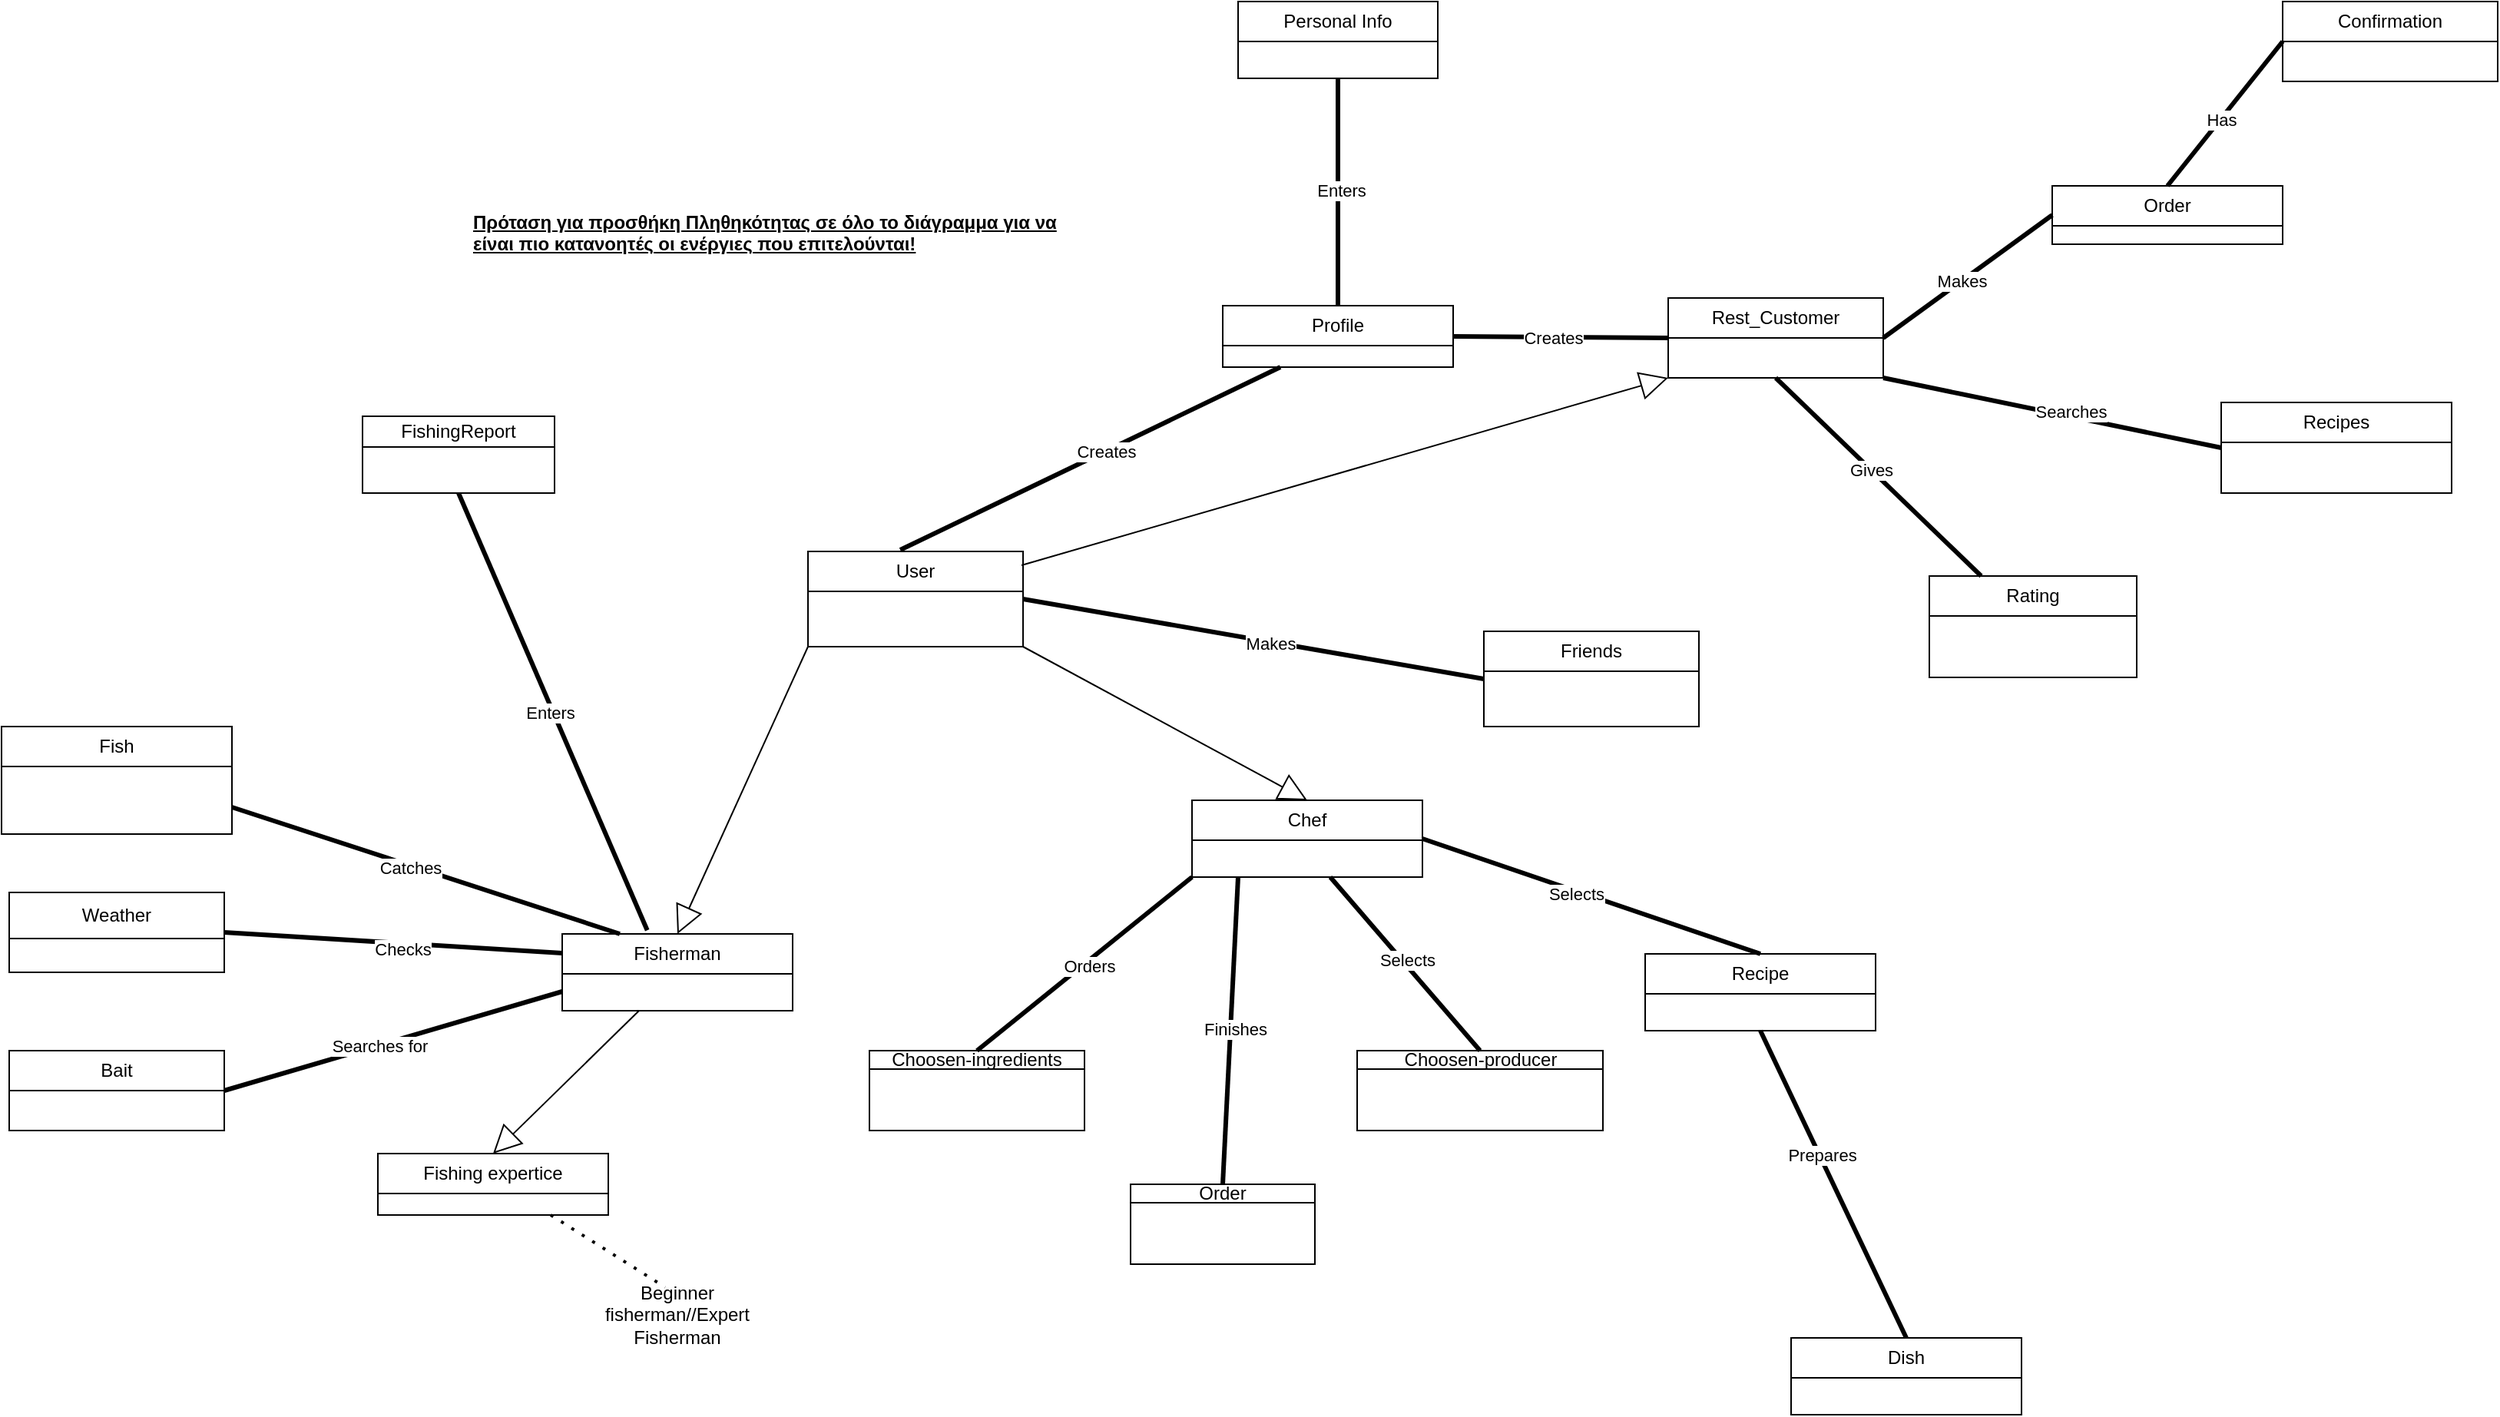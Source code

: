 <mxfile version="26.3.0">
  <diagram name="Page-1" id="0783ab3e-0a74-02c8-0abd-f7b4e66b4bec">
    <mxGraphModel dx="1875" dy="455" grid="1" gridSize="10" guides="1" tooltips="1" connect="1" arrows="1" fold="1" page="1" pageScale="1" pageWidth="850" pageHeight="1100" background="none" math="0" shadow="0">
      <root>
        <mxCell id="0" />
        <mxCell id="1" parent="0" />
        <mxCell id="9kzETTMTDvsTJWJQEYAj-15" value="User" style="swimlane;fontStyle=0;childLayout=stackLayout;horizontal=1;startSize=26;fillColor=none;horizontalStack=0;resizeParent=1;resizeParentMax=0;resizeLast=0;collapsible=1;marginBottom=0;whiteSpace=wrap;html=1;" parent="1" vertex="1">
          <mxGeometry x="-270" y="508" width="140" height="62" as="geometry">
            <mxRectangle x="350" y="460" width="100" height="30" as="alternateBounds" />
          </mxGeometry>
        </mxCell>
        <mxCell id="9kzETTMTDvsTJWJQEYAj-19" value="Profile" style="swimlane;fontStyle=0;childLayout=stackLayout;horizontal=1;startSize=26;fillColor=none;horizontalStack=0;resizeParent=1;resizeParentMax=0;resizeLast=0;collapsible=1;marginBottom=0;whiteSpace=wrap;html=1;" parent="1" vertex="1">
          <mxGeometry y="348" width="150" height="40" as="geometry">
            <mxRectangle x="580" y="461" width="70" height="30" as="alternateBounds" />
          </mxGeometry>
        </mxCell>
        <mxCell id="9kzETTMTDvsTJWJQEYAj-29" value="Rest_Customer" style="swimlane;fontStyle=0;childLayout=stackLayout;horizontal=1;startSize=26;fillColor=none;horizontalStack=0;resizeParent=1;resizeParentMax=0;resizeLast=0;collapsible=1;marginBottom=0;whiteSpace=wrap;html=1;" parent="1" vertex="1">
          <mxGeometry x="290" y="343" width="140" height="52" as="geometry">
            <mxRectangle x="350" y="460" width="100" height="30" as="alternateBounds" />
          </mxGeometry>
        </mxCell>
        <mxCell id="9kzETTMTDvsTJWJQEYAj-43" value="Bait" style="swimlane;fontStyle=0;childLayout=stackLayout;horizontal=1;startSize=26;fillColor=none;horizontalStack=0;resizeParent=1;resizeParentMax=0;resizeLast=0;collapsible=1;marginBottom=0;whiteSpace=wrap;html=1;" parent="1" vertex="1">
          <mxGeometry x="-790" y="833" width="140" height="52" as="geometry">
            <mxRectangle x="350" y="460" width="100" height="30" as="alternateBounds" />
          </mxGeometry>
        </mxCell>
        <mxCell id="9kzETTMTDvsTJWJQEYAj-50" value="Choosen-ingredients" style="swimlane;fontStyle=0;childLayout=stackLayout;horizontal=1;startSize=12;fillColor=none;horizontalStack=0;resizeParent=1;resizeParentMax=0;resizeLast=0;collapsible=1;marginBottom=0;whiteSpace=wrap;html=1;" parent="1" vertex="1">
          <mxGeometry x="-230" y="833" width="140" height="52" as="geometry">
            <mxRectangle x="350" y="460" width="100" height="30" as="alternateBounds" />
          </mxGeometry>
        </mxCell>
        <mxCell id="9kzETTMTDvsTJWJQEYAj-67" value="Fish" style="swimlane;fontStyle=0;childLayout=stackLayout;horizontal=1;startSize=26;fillColor=none;horizontalStack=0;resizeParent=1;resizeParentMax=0;resizeLast=0;collapsible=1;marginBottom=0;whiteSpace=wrap;html=1;" parent="1" vertex="1">
          <mxGeometry x="-795" y="622" width="150" height="70" as="geometry">
            <mxRectangle x="580" y="461" width="70" height="30" as="alternateBounds" />
          </mxGeometry>
        </mxCell>
        <mxCell id="9kzETTMTDvsTJWJQEYAj-69" value="&lt;div&gt;Order&lt;/div&gt;" style="swimlane;fontStyle=0;childLayout=stackLayout;horizontal=1;startSize=26;fillColor=none;horizontalStack=0;resizeParent=1;resizeParentMax=0;resizeLast=0;collapsible=1;marginBottom=0;whiteSpace=wrap;html=1;" parent="1" vertex="1">
          <mxGeometry x="540" y="270" width="150" height="38" as="geometry">
            <mxRectangle x="580" y="461" width="70" height="30" as="alternateBounds" />
          </mxGeometry>
        </mxCell>
        <mxCell id="9kzETTMTDvsTJWJQEYAj-88" value="Weather" style="swimlane;fontStyle=0;childLayout=stackLayout;horizontal=1;startSize=30;fillColor=none;horizontalStack=0;resizeParent=1;resizeParentMax=0;resizeLast=0;collapsible=1;marginBottom=0;whiteSpace=wrap;html=1;" parent="1" vertex="1">
          <mxGeometry x="-790" y="730" width="140" height="52" as="geometry">
            <mxRectangle x="350" y="460" width="100" height="30" as="alternateBounds" />
          </mxGeometry>
        </mxCell>
        <mxCell id="9kzETTMTDvsTJWJQEYAj-95" value="Rating" style="swimlane;fontStyle=0;childLayout=stackLayout;horizontal=1;startSize=26;fillColor=none;horizontalStack=0;resizeParent=1;resizeParentMax=0;resizeLast=0;collapsible=1;marginBottom=0;whiteSpace=wrap;html=1;" parent="1" vertex="1">
          <mxGeometry x="460" y="524" width="135" height="66" as="geometry">
            <mxRectangle x="580" y="461" width="70" height="30" as="alternateBounds" />
          </mxGeometry>
        </mxCell>
        <mxCell id="cK02aoGFD56z1Gf120GQ-123" value="Fisherman" style="swimlane;fontStyle=0;childLayout=stackLayout;horizontal=1;startSize=26;fillColor=none;horizontalStack=0;resizeParent=1;resizeParentMax=0;resizeLast=0;collapsible=1;marginBottom=0;whiteSpace=wrap;html=1;" parent="1" vertex="1">
          <mxGeometry x="-430" y="757" width="150" height="50" as="geometry">
            <mxRectangle x="580" y="461" width="70" height="30" as="alternateBounds" />
          </mxGeometry>
        </mxCell>
        <mxCell id="cK02aoGFD56z1Gf120GQ-124" value="Chef" style="swimlane;fontStyle=0;childLayout=stackLayout;horizontal=1;startSize=26;fillColor=none;horizontalStack=0;resizeParent=1;resizeParentMax=0;resizeLast=0;collapsible=1;marginBottom=0;whiteSpace=wrap;html=1;" parent="1" vertex="1">
          <mxGeometry x="-20" y="670" width="150" height="50" as="geometry">
            <mxRectangle x="580" y="461" width="70" height="30" as="alternateBounds" />
          </mxGeometry>
        </mxCell>
        <mxCell id="cK02aoGFD56z1Gf120GQ-125" value="Fishing expertice" style="swimlane;fontStyle=0;childLayout=stackLayout;horizontal=1;startSize=26;fillColor=none;horizontalStack=0;resizeParent=1;resizeParentMax=0;resizeLast=0;collapsible=1;marginBottom=0;whiteSpace=wrap;html=1;" parent="1" vertex="1">
          <mxGeometry x="-550" y="900" width="150" height="40" as="geometry">
            <mxRectangle x="580" y="461" width="70" height="30" as="alternateBounds" />
          </mxGeometry>
        </mxCell>
        <mxCell id="cK02aoGFD56z1Gf120GQ-137" value="" style="endArrow=none;startArrow=none;endFill=0;startFill=0;endSize=8;html=1;verticalAlign=bottom;labelBackgroundColor=none;strokeWidth=3;rounded=0;entryX=0;entryY=0.25;entryDx=0;entryDy=0;exitX=1;exitY=0.5;exitDx=0;exitDy=0;" parent="1" source="9kzETTMTDvsTJWJQEYAj-88" target="cK02aoGFD56z1Gf120GQ-123" edge="1">
          <mxGeometry width="160" relative="1" as="geometry">
            <mxPoint x="-460" y="572" as="sourcePoint" />
            <mxPoint x="-300" y="572" as="targetPoint" />
          </mxGeometry>
        </mxCell>
        <mxCell id="cK02aoGFD56z1Gf120GQ-138" value="Checks" style="edgeLabel;html=1;align=center;verticalAlign=middle;resizable=0;points=[];" parent="cK02aoGFD56z1Gf120GQ-137" vertex="1" connectable="0">
          <mxGeometry x="0.052" y="-5" relative="1" as="geometry">
            <mxPoint y="-1" as="offset" />
          </mxGeometry>
        </mxCell>
        <mxCell id="cK02aoGFD56z1Gf120GQ-141" value="" style="endArrow=none;startArrow=none;endFill=0;startFill=0;endSize=8;html=1;verticalAlign=bottom;labelBackgroundColor=none;strokeWidth=3;rounded=0;entryX=0;entryY=0.75;entryDx=0;entryDy=0;exitX=1;exitY=0.5;exitDx=0;exitDy=0;" parent="1" source="9kzETTMTDvsTJWJQEYAj-43" target="cK02aoGFD56z1Gf120GQ-123" edge="1">
          <mxGeometry width="160" relative="1" as="geometry">
            <mxPoint x="-400" y="660" as="sourcePoint" />
            <mxPoint x="-215" y="850" as="targetPoint" />
          </mxGeometry>
        </mxCell>
        <mxCell id="cK02aoGFD56z1Gf120GQ-143" value="Searches for" style="edgeLabel;html=1;align=center;verticalAlign=middle;resizable=0;points=[];" parent="cK02aoGFD56z1Gf120GQ-141" vertex="1" connectable="0">
          <mxGeometry x="-0.081" relative="1" as="geometry">
            <mxPoint as="offset" />
          </mxGeometry>
        </mxCell>
        <mxCell id="mQlcEHzgQ4prbf6QyxQu-33" value="" style="endArrow=block;endSize=16;endFill=0;html=1;rounded=0;exitX=0;exitY=1;exitDx=0;exitDy=0;entryX=0.5;entryY=0;entryDx=0;entryDy=0;" parent="1" source="9kzETTMTDvsTJWJQEYAj-15" target="cK02aoGFD56z1Gf120GQ-123" edge="1">
          <mxGeometry width="160" relative="1" as="geometry">
            <mxPoint x="10" y="490" as="sourcePoint" />
            <mxPoint x="75" y="500" as="targetPoint" />
          </mxGeometry>
        </mxCell>
        <mxCell id="cK02aoGFD56z1Gf120GQ-151" value="" style="endArrow=none;startArrow=none;endFill=0;startFill=0;endSize=8;html=1;verticalAlign=bottom;labelBackgroundColor=none;strokeWidth=3;rounded=0;entryX=0.25;entryY=0;entryDx=0;entryDy=0;exitX=1;exitY=0.75;exitDx=0;exitDy=0;" parent="1" source="9kzETTMTDvsTJWJQEYAj-67" target="cK02aoGFD56z1Gf120GQ-123" edge="1">
          <mxGeometry width="160" relative="1" as="geometry">
            <mxPoint x="-370" y="350" as="sourcePoint" />
            <mxPoint x="-140" y="488" as="targetPoint" />
          </mxGeometry>
        </mxCell>
        <mxCell id="cK02aoGFD56z1Gf120GQ-155" value="Catches" style="edgeLabel;html=1;align=center;verticalAlign=middle;resizable=0;points=[];" parent="cK02aoGFD56z1Gf120GQ-151" vertex="1" connectable="0">
          <mxGeometry x="-0.082" y="-1" relative="1" as="geometry">
            <mxPoint as="offset" />
          </mxGeometry>
        </mxCell>
        <mxCell id="cK02aoGFD56z1Gf120GQ-157" value="" style="endArrow=none;startArrow=none;endFill=0;startFill=0;endSize=8;html=1;verticalAlign=bottom;labelBackgroundColor=none;strokeWidth=3;rounded=0;entryX=0;entryY=1;entryDx=0;entryDy=0;exitX=0.5;exitY=0;exitDx=0;exitDy=0;" parent="1" source="9kzETTMTDvsTJWJQEYAj-50" target="cK02aoGFD56z1Gf120GQ-124" edge="1">
          <mxGeometry width="160" relative="1" as="geometry">
            <mxPoint x="480" y="300" as="sourcePoint" />
            <mxPoint x="710" y="438" as="targetPoint" />
          </mxGeometry>
        </mxCell>
        <mxCell id="cK02aoGFD56z1Gf120GQ-177" value="Orders" style="edgeLabel;html=1;align=center;verticalAlign=middle;resizable=0;points=[];" parent="cK02aoGFD56z1Gf120GQ-157" vertex="1" connectable="0">
          <mxGeometry x="0.018" y="-3" relative="1" as="geometry">
            <mxPoint as="offset" />
          </mxGeometry>
        </mxCell>
        <mxCell id="cK02aoGFD56z1Gf120GQ-167" value="" style="endArrow=block;endSize=16;endFill=0;html=1;rounded=0;exitX=1;exitY=1;exitDx=0;exitDy=0;entryX=0.5;entryY=0;entryDx=0;entryDy=0;" parent="1" source="9kzETTMTDvsTJWJQEYAj-15" target="cK02aoGFD56z1Gf120GQ-124" edge="1">
          <mxGeometry width="160" relative="1" as="geometry">
            <mxPoint x="260" y="378" as="sourcePoint" />
            <mxPoint x="260" y="500" as="targetPoint" />
          </mxGeometry>
        </mxCell>
        <mxCell id="GBRJXe8QP-XChiDNGdr2-5" value="" style="endArrow=none;startArrow=none;endFill=0;startFill=0;endSize=8;html=1;verticalAlign=bottom;labelBackgroundColor=none;strokeWidth=3;rounded=0;entryX=0.25;entryY=0;entryDx=0;entryDy=0;exitX=0.5;exitY=1;exitDx=0;exitDy=0;" parent="1" source="9kzETTMTDvsTJWJQEYAj-29" target="9kzETTMTDvsTJWJQEYAj-95" edge="1">
          <mxGeometry width="160" relative="1" as="geometry">
            <mxPoint x="150" y="629" as="sourcePoint" />
            <mxPoint x="445" y="642" as="targetPoint" />
          </mxGeometry>
        </mxCell>
        <mxCell id="GBRJXe8QP-XChiDNGdr2-6" value="Gives" style="edgeLabel;html=1;align=center;verticalAlign=middle;resizable=0;points=[];" parent="GBRJXe8QP-XChiDNGdr2-5" connectable="0" vertex="1">
          <mxGeometry x="-0.081" relative="1" as="geometry">
            <mxPoint as="offset" />
          </mxGeometry>
        </mxCell>
        <mxCell id="GBRJXe8QP-XChiDNGdr2-9" value="" style="endArrow=none;startArrow=none;endFill=0;startFill=0;endSize=8;html=1;verticalAlign=bottom;labelBackgroundColor=none;strokeWidth=3;rounded=0;exitX=0.25;exitY=1;exitDx=0;exitDy=0;entryX=0.429;entryY=-0.016;entryDx=0;entryDy=0;entryPerimeter=0;" parent="1" source="9kzETTMTDvsTJWJQEYAj-19" target="9kzETTMTDvsTJWJQEYAj-15" edge="1">
          <mxGeometry width="160" relative="1" as="geometry">
            <mxPoint x="201" y="320" as="sourcePoint" />
            <mxPoint x="-120" y="440" as="targetPoint" />
          </mxGeometry>
        </mxCell>
        <mxCell id="GBRJXe8QP-XChiDNGdr2-10" value="Creates" style="edgeLabel;html=1;align=center;verticalAlign=middle;resizable=0;points=[];" parent="GBRJXe8QP-XChiDNGdr2-9" connectable="0" vertex="1">
          <mxGeometry x="-0.081" relative="1" as="geometry">
            <mxPoint as="offset" />
          </mxGeometry>
        </mxCell>
        <mxCell id="GBRJXe8QP-XChiDNGdr2-11" value="" style="endArrow=none;startArrow=none;endFill=0;startFill=0;endSize=8;html=1;verticalAlign=bottom;labelBackgroundColor=none;strokeWidth=3;rounded=0;entryX=0;entryY=0.5;entryDx=0;entryDy=0;exitX=1;exitY=0.5;exitDx=0;exitDy=0;" parent="1" source="9kzETTMTDvsTJWJQEYAj-19" target="9kzETTMTDvsTJWJQEYAj-29" edge="1">
          <mxGeometry width="160" relative="1" as="geometry">
            <mxPoint x="140" y="318" as="sourcePoint" />
            <mxPoint x="120" y="350" as="targetPoint" />
          </mxGeometry>
        </mxCell>
        <mxCell id="GBRJXe8QP-XChiDNGdr2-12" value="Creates" style="edgeLabel;html=1;align=center;verticalAlign=middle;resizable=0;points=[];" parent="GBRJXe8QP-XChiDNGdr2-11" connectable="0" vertex="1">
          <mxGeometry x="-0.081" relative="1" as="geometry">
            <mxPoint as="offset" />
          </mxGeometry>
        </mxCell>
        <mxCell id="GBRJXe8QP-XChiDNGdr2-14" value="" style="endArrow=none;startArrow=none;endFill=0;startFill=0;endSize=8;html=1;verticalAlign=bottom;labelBackgroundColor=none;strokeWidth=3;rounded=0;exitX=1;exitY=0.5;exitDx=0;exitDy=0;entryX=0;entryY=0.5;entryDx=0;entryDy=0;" parent="1" source="9kzETTMTDvsTJWJQEYAj-29" target="9kzETTMTDvsTJWJQEYAj-69" edge="1">
          <mxGeometry width="160" relative="1" as="geometry">
            <mxPoint x="340" y="402" as="sourcePoint" />
            <mxPoint x="460" y="410" as="targetPoint" />
          </mxGeometry>
        </mxCell>
        <mxCell id="GBRJXe8QP-XChiDNGdr2-15" value="Makes" style="edgeLabel;html=1;align=center;verticalAlign=middle;resizable=0;points=[];" parent="GBRJXe8QP-XChiDNGdr2-14" connectable="0" vertex="1">
          <mxGeometry x="-0.081" relative="1" as="geometry">
            <mxPoint as="offset" />
          </mxGeometry>
        </mxCell>
        <mxCell id="GBRJXe8QP-XChiDNGdr2-16" value="Confirmation" style="swimlane;fontStyle=0;childLayout=stackLayout;horizontal=1;startSize=26;fillColor=none;horizontalStack=0;resizeParent=1;resizeParentMax=0;resizeLast=0;collapsible=1;marginBottom=0;whiteSpace=wrap;html=1;" parent="1" vertex="1">
          <mxGeometry x="690" y="150" width="140" height="52" as="geometry">
            <mxRectangle x="350" y="460" width="100" height="30" as="alternateBounds" />
          </mxGeometry>
        </mxCell>
        <mxCell id="GBRJXe8QP-XChiDNGdr2-17" value="" style="endArrow=none;startArrow=none;endFill=0;startFill=0;endSize=8;html=1;verticalAlign=bottom;labelBackgroundColor=none;strokeWidth=3;rounded=0;exitX=0.5;exitY=0;exitDx=0;exitDy=0;entryX=0;entryY=0.5;entryDx=0;entryDy=0;" parent="1" source="9kzETTMTDvsTJWJQEYAj-69" target="GBRJXe8QP-XChiDNGdr2-16" edge="1">
          <mxGeometry width="160" relative="1" as="geometry">
            <mxPoint x="410" y="402" as="sourcePoint" />
            <mxPoint x="435" y="472" as="targetPoint" />
          </mxGeometry>
        </mxCell>
        <mxCell id="GBRJXe8QP-XChiDNGdr2-18" value="Has" style="edgeLabel;html=1;align=center;verticalAlign=middle;resizable=0;points=[];" parent="GBRJXe8QP-XChiDNGdr2-17" connectable="0" vertex="1">
          <mxGeometry x="-0.081" relative="1" as="geometry">
            <mxPoint as="offset" />
          </mxGeometry>
        </mxCell>
        <mxCell id="cK02aoGFD56z1Gf120GQ-192" value="" style="endArrow=none;startArrow=none;endFill=0;startFill=0;endSize=8;html=1;verticalAlign=bottom;labelBackgroundColor=none;strokeWidth=3;rounded=0;entryX=0.369;entryY=-0.048;entryDx=0;entryDy=0;exitX=0.5;exitY=1;exitDx=0;exitDy=0;entryPerimeter=0;" parent="1" source="cK02aoGFD56z1Gf120GQ-196" target="cK02aoGFD56z1Gf120GQ-123" edge="1">
          <mxGeometry width="160" relative="1" as="geometry">
            <mxPoint x="-380" y="540" as="sourcePoint" />
            <mxPoint x="-312" y="690" as="targetPoint" />
          </mxGeometry>
        </mxCell>
        <mxCell id="cK02aoGFD56z1Gf120GQ-195" value="Enters" style="edgeLabel;html=1;align=center;verticalAlign=middle;resizable=0;points=[];" parent="cK02aoGFD56z1Gf120GQ-192" vertex="1" connectable="0">
          <mxGeometry x="0.003" y="-3" relative="1" as="geometry">
            <mxPoint y="-1" as="offset" />
          </mxGeometry>
        </mxCell>
        <mxCell id="cK02aoGFD56z1Gf120GQ-196" value="FishingReport" style="swimlane;fontStyle=0;childLayout=stackLayout;horizontal=1;startSize=20;fillColor=none;horizontalStack=0;resizeParent=1;resizeParentMax=0;resizeLast=0;collapsible=1;marginBottom=0;whiteSpace=wrap;html=1;" parent="1" vertex="1">
          <mxGeometry x="-560" y="420" width="125" height="50" as="geometry">
            <mxRectangle x="350" y="460" width="100" height="30" as="alternateBounds" />
          </mxGeometry>
        </mxCell>
        <mxCell id="cK02aoGFD56z1Gf120GQ-208" value="Recipe" style="swimlane;fontStyle=0;childLayout=stackLayout;horizontal=1;startSize=26;fillColor=none;horizontalStack=0;resizeParent=1;resizeParentMax=0;resizeLast=0;collapsible=1;marginBottom=0;whiteSpace=wrap;html=1;" parent="1" vertex="1">
          <mxGeometry x="275" y="770" width="150" height="50" as="geometry">
            <mxRectangle x="580" y="461" width="70" height="30" as="alternateBounds" />
          </mxGeometry>
        </mxCell>
        <mxCell id="cK02aoGFD56z1Gf120GQ-211" value="" style="endArrow=none;startArrow=none;endFill=0;startFill=0;endSize=8;html=1;verticalAlign=bottom;labelBackgroundColor=none;strokeWidth=3;rounded=0;entryX=1;entryY=0.5;entryDx=0;entryDy=0;exitX=0.5;exitY=0;exitDx=0;exitDy=0;" parent="1" source="cK02aoGFD56z1Gf120GQ-208" target="cK02aoGFD56z1Gf120GQ-124" edge="1">
          <mxGeometry width="160" relative="1" as="geometry">
            <mxPoint x="450" y="740" as="sourcePoint" />
            <mxPoint x="745" y="594" as="targetPoint" />
          </mxGeometry>
        </mxCell>
        <mxCell id="cK02aoGFD56z1Gf120GQ-213" value="Selects" style="edgeLabel;html=1;align=center;verticalAlign=middle;resizable=0;points=[];" parent="cK02aoGFD56z1Gf120GQ-211" vertex="1" connectable="0">
          <mxGeometry x="0.088" y="2" relative="1" as="geometry">
            <mxPoint as="offset" />
          </mxGeometry>
        </mxCell>
        <mxCell id="cK02aoGFD56z1Gf120GQ-214" value="&lt;div&gt;Dish&lt;/div&gt;" style="swimlane;fontStyle=0;childLayout=stackLayout;horizontal=1;startSize=26;fillColor=none;horizontalStack=0;resizeParent=1;resizeParentMax=0;resizeLast=0;collapsible=1;marginBottom=0;whiteSpace=wrap;html=1;" parent="1" vertex="1">
          <mxGeometry x="370" y="1020" width="150" height="50" as="geometry">
            <mxRectangle x="580" y="461" width="70" height="30" as="alternateBounds" />
          </mxGeometry>
        </mxCell>
        <mxCell id="cK02aoGFD56z1Gf120GQ-215" value="" style="endArrow=none;startArrow=none;endFill=0;startFill=0;endSize=8;html=1;verticalAlign=bottom;labelBackgroundColor=none;strokeWidth=3;rounded=0;entryX=0.5;entryY=1;entryDx=0;entryDy=0;exitX=0.5;exitY=0;exitDx=0;exitDy=0;" parent="1" source="cK02aoGFD56z1Gf120GQ-214" target="cK02aoGFD56z1Gf120GQ-208" edge="1">
          <mxGeometry width="160" relative="1" as="geometry">
            <mxPoint x="507.5" y="914" as="sourcePoint" />
            <mxPoint x="210" y="892" as="targetPoint" />
          </mxGeometry>
        </mxCell>
        <mxCell id="cK02aoGFD56z1Gf120GQ-217" value="Prepares" style="edgeLabel;html=1;align=center;verticalAlign=middle;resizable=0;points=[];" parent="cK02aoGFD56z1Gf120GQ-215" vertex="1" connectable="0">
          <mxGeometry x="0.192" y="-1" relative="1" as="geometry">
            <mxPoint as="offset" />
          </mxGeometry>
        </mxCell>
        <mxCell id="cK02aoGFD56z1Gf120GQ-235" value="" style="endArrow=none;startArrow=none;endFill=0;startFill=0;endSize=8;html=1;verticalAlign=bottom;labelBackgroundColor=none;strokeWidth=3;rounded=0;exitX=0.5;exitY=0;exitDx=0;exitDy=0;entryX=0.5;entryY=1;entryDx=0;entryDy=0;" parent="1" source="9kzETTMTDvsTJWJQEYAj-19" target="cK02aoGFD56z1Gf120GQ-238" edge="1">
          <mxGeometry width="160" relative="1" as="geometry">
            <mxPoint x="100" y="180" as="sourcePoint" />
            <mxPoint x="80" y="110" as="targetPoint" />
          </mxGeometry>
        </mxCell>
        <mxCell id="cK02aoGFD56z1Gf120GQ-237" value="Enters" style="edgeLabel;html=1;align=center;verticalAlign=middle;resizable=0;points=[];" parent="cK02aoGFD56z1Gf120GQ-235" vertex="1" connectable="0">
          <mxGeometry x="0.012" y="-2" relative="1" as="geometry">
            <mxPoint as="offset" />
          </mxGeometry>
        </mxCell>
        <mxCell id="cK02aoGFD56z1Gf120GQ-238" value="Personal Info" style="swimlane;fontStyle=0;childLayout=stackLayout;horizontal=1;startSize=26;fillColor=none;horizontalStack=0;resizeParent=1;resizeParentMax=0;resizeLast=0;collapsible=1;marginBottom=0;whiteSpace=wrap;html=1;" parent="1" vertex="1">
          <mxGeometry x="10" y="150" width="130" height="50" as="geometry">
            <mxRectangle x="580" y="461" width="70" height="30" as="alternateBounds" />
          </mxGeometry>
        </mxCell>
        <mxCell id="cK02aoGFD56z1Gf120GQ-255" value="" style="endArrow=none;startArrow=none;endFill=0;startFill=0;endSize=8;html=1;verticalAlign=bottom;labelBackgroundColor=none;strokeWidth=3;rounded=0;exitX=1;exitY=1;exitDx=0;exitDy=0;entryX=0;entryY=0.5;entryDx=0;entryDy=0;" parent="1" source="9kzETTMTDvsTJWJQEYAj-29" target="cK02aoGFD56z1Gf120GQ-257" edge="1">
          <mxGeometry width="160" relative="1" as="geometry">
            <mxPoint x="580" y="430" as="sourcePoint" />
            <mxPoint x="700" y="430" as="targetPoint" />
          </mxGeometry>
        </mxCell>
        <mxCell id="cK02aoGFD56z1Gf120GQ-258" value="Searches" style="edgeLabel;html=1;align=center;verticalAlign=middle;resizable=0;points=[];" parent="cK02aoGFD56z1Gf120GQ-255" vertex="1" connectable="0">
          <mxGeometry x="0.115" y="4" relative="1" as="geometry">
            <mxPoint x="-1" as="offset" />
          </mxGeometry>
        </mxCell>
        <mxCell id="cK02aoGFD56z1Gf120GQ-257" value="Recipes" style="swimlane;fontStyle=0;childLayout=stackLayout;horizontal=1;startSize=26;fillColor=none;horizontalStack=0;resizeParent=1;resizeParentMax=0;resizeLast=0;collapsible=1;marginBottom=0;whiteSpace=wrap;html=1;" parent="1" vertex="1">
          <mxGeometry x="650" y="411" width="150" height="59" as="geometry">
            <mxRectangle x="580" y="461" width="70" height="30" as="alternateBounds" />
          </mxGeometry>
        </mxCell>
        <mxCell id="cK02aoGFD56z1Gf120GQ-272" value="Friends" style="swimlane;fontStyle=0;childLayout=stackLayout;horizontal=1;startSize=26;fillColor=none;horizontalStack=0;resizeParent=1;resizeParentMax=0;resizeLast=0;collapsible=1;marginBottom=0;whiteSpace=wrap;html=1;" parent="1" vertex="1">
          <mxGeometry x="170" y="560" width="140" height="62" as="geometry">
            <mxRectangle x="350" y="460" width="100" height="30" as="alternateBounds" />
          </mxGeometry>
        </mxCell>
        <mxCell id="cK02aoGFD56z1Gf120GQ-273" value="" style="endArrow=none;startArrow=none;endFill=0;startFill=0;endSize=8;html=1;verticalAlign=bottom;labelBackgroundColor=none;strokeWidth=3;rounded=0;exitX=0;exitY=0.5;exitDx=0;exitDy=0;entryX=1;entryY=0.5;entryDx=0;entryDy=0;" parent="1" source="cK02aoGFD56z1Gf120GQ-272" target="9kzETTMTDvsTJWJQEYAj-15" edge="1">
          <mxGeometry width="160" relative="1" as="geometry">
            <mxPoint x="40" y="510" as="sourcePoint" />
            <mxPoint x="30" y="580" as="targetPoint" />
          </mxGeometry>
        </mxCell>
        <mxCell id="cK02aoGFD56z1Gf120GQ-278" value="Makes" style="edgeLabel;html=1;align=center;verticalAlign=middle;resizable=0;points=[];" parent="cK02aoGFD56z1Gf120GQ-273" vertex="1" connectable="0">
          <mxGeometry x="-0.075" y="1" relative="1" as="geometry">
            <mxPoint as="offset" />
          </mxGeometry>
        </mxCell>
        <mxCell id="RsBH3FpBVpJ5FogJQQQI-5" value="" style="endArrow=block;endSize=16;endFill=0;html=1;rounded=0;entryX=0.5;entryY=0;entryDx=0;entryDy=0;exitX=0;exitY=0.5;exitDx=0;exitDy=0;" parent="1" target="cK02aoGFD56z1Gf120GQ-125" edge="1">
          <mxGeometry width="160" relative="1" as="geometry">
            <mxPoint x="-380" y="807" as="sourcePoint" />
            <mxPoint x="-920" y="1118" as="targetPoint" />
          </mxGeometry>
        </mxCell>
        <mxCell id="0oGXfinGUsQ3fprHd6LS-1" value="" style="endArrow=block;endSize=16;endFill=0;html=1;rounded=0;exitX=0.993;exitY=0.145;exitDx=0;exitDy=0;entryX=0;entryY=1;entryDx=0;entryDy=0;exitPerimeter=0;" parent="1" source="9kzETTMTDvsTJWJQEYAj-15" target="9kzETTMTDvsTJWJQEYAj-29" edge="1">
          <mxGeometry width="160" relative="1" as="geometry">
            <mxPoint x="-100" y="470" as="sourcePoint" />
            <mxPoint x="75" y="570" as="targetPoint" />
          </mxGeometry>
        </mxCell>
        <mxCell id="0oGXfinGUsQ3fprHd6LS-5" value="&lt;b&gt;&lt;u&gt;Πρόταση για προσθήκη Πληθηκότητας σε όλο το διάγραμμα για να είναι πιο κατανοητές οι ενέργιες που επιτελούνται!&lt;/u&gt;&lt;/b&gt;" style="text;whiteSpace=wrap;html=1;" parent="1" vertex="1">
          <mxGeometry x="-490" y="280" width="410" height="60" as="geometry" />
        </mxCell>
        <mxCell id="0oGXfinGUsQ3fprHd6LS-6" value="" style="endArrow=none;dashed=1;html=1;dashPattern=1 3;strokeWidth=2;rounded=0;exitX=0.75;exitY=1;exitDx=0;exitDy=0;entryX=0.443;entryY=-0.1;entryDx=0;entryDy=0;entryPerimeter=0;" parent="1" source="cK02aoGFD56z1Gf120GQ-125" target="0oGXfinGUsQ3fprHd6LS-7" edge="1">
          <mxGeometry width="50" height="50" relative="1" as="geometry">
            <mxPoint x="-360" y="922" as="sourcePoint" />
            <mxPoint x="-340" y="970" as="targetPoint" />
          </mxGeometry>
        </mxCell>
        <mxCell id="0oGXfinGUsQ3fprHd6LS-7" value="Beginner fisherman//Expert Fisherman" style="text;html=1;align=center;verticalAlign=middle;whiteSpace=wrap;rounded=0;" parent="1" vertex="1">
          <mxGeometry x="-425" y="990" width="140" height="30" as="geometry" />
        </mxCell>
        <mxCell id="g74GNhyGJaju9K6ZVI7z-1" value="Order" style="swimlane;fontStyle=0;childLayout=stackLayout;horizontal=1;startSize=12;fillColor=none;horizontalStack=0;resizeParent=1;resizeParentMax=0;resizeLast=0;collapsible=1;marginBottom=0;whiteSpace=wrap;html=1;" vertex="1" parent="1">
          <mxGeometry x="-60" y="920" width="120" height="52" as="geometry">
            <mxRectangle x="350" y="460" width="100" height="30" as="alternateBounds" />
          </mxGeometry>
        </mxCell>
        <mxCell id="g74GNhyGJaju9K6ZVI7z-2" value="" style="endArrow=none;startArrow=none;endFill=0;startFill=0;endSize=8;html=1;verticalAlign=bottom;labelBackgroundColor=none;strokeWidth=3;rounded=0;exitX=0.5;exitY=0;exitDx=0;exitDy=0;" edge="1" parent="1" source="g74GNhyGJaju9K6ZVI7z-1">
          <mxGeometry width="160" relative="1" as="geometry">
            <mxPoint x="560" y="380" as="sourcePoint" />
            <mxPoint x="10" y="720" as="targetPoint" />
          </mxGeometry>
        </mxCell>
        <mxCell id="g74GNhyGJaju9K6ZVI7z-3" value="Finishes" style="edgeLabel;html=1;align=center;verticalAlign=middle;resizable=0;points=[];" vertex="1" connectable="0" parent="g74GNhyGJaju9K6ZVI7z-2">
          <mxGeometry x="0.018" y="-3" relative="1" as="geometry">
            <mxPoint as="offset" />
          </mxGeometry>
        </mxCell>
        <mxCell id="g74GNhyGJaju9K6ZVI7z-5" value="Choosen-producer" style="swimlane;fontStyle=0;childLayout=stackLayout;horizontal=1;startSize=12;fillColor=none;horizontalStack=0;resizeParent=1;resizeParentMax=0;resizeLast=0;collapsible=1;marginBottom=0;whiteSpace=wrap;html=1;" vertex="1" parent="1">
          <mxGeometry x="87.5" y="833" width="160" height="52" as="geometry">
            <mxRectangle x="350" y="460" width="100" height="30" as="alternateBounds" />
          </mxGeometry>
        </mxCell>
        <mxCell id="g74GNhyGJaju9K6ZVI7z-6" value="" style="endArrow=none;startArrow=none;endFill=0;startFill=0;endSize=8;html=1;verticalAlign=bottom;labelBackgroundColor=none;strokeWidth=3;rounded=0;exitX=0.5;exitY=0;exitDx=0;exitDy=0;" edge="1" parent="1" source="g74GNhyGJaju9K6ZVI7z-5">
          <mxGeometry width="160" relative="1" as="geometry">
            <mxPoint x="570" y="390" as="sourcePoint" />
            <mxPoint x="70" y="720" as="targetPoint" />
          </mxGeometry>
        </mxCell>
        <mxCell id="g74GNhyGJaju9K6ZVI7z-7" value="Selects" style="edgeLabel;html=1;align=center;verticalAlign=middle;resizable=0;points=[];" vertex="1" connectable="0" parent="g74GNhyGJaju9K6ZVI7z-6">
          <mxGeometry x="0.018" y="-3" relative="1" as="geometry">
            <mxPoint as="offset" />
          </mxGeometry>
        </mxCell>
      </root>
    </mxGraphModel>
  </diagram>
</mxfile>

